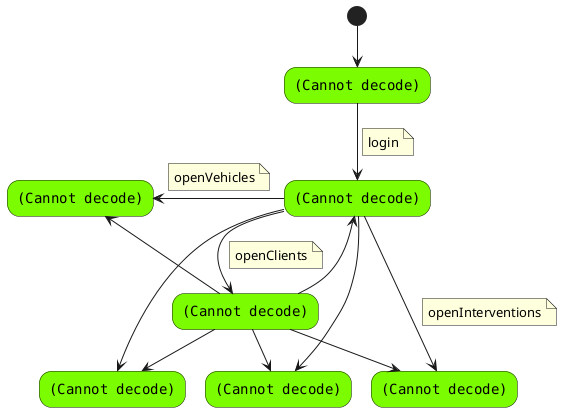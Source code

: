 @startuml


(*) --> "<img:../png/Agrim_login.png>" as INIT_LOGIN #LawnGreen

'INIT_LOGIN -right-> "<img:../png/Agrim_signin.png>" as INIT_SIGNIN


'INIT_SIGNIN --> OPENED_DASHBOARD #LawnGreen
'note on link
'sign in
'end note

INIT_LOGIN --> "<img:../png/Agrim_dashboard.png>" as OPENED_DASHBOARD #LawnGreen
note on link
login
end note

'OPENED_DASHBOARD --> "<img:../png/Agrim_newIntervention.png>" as CREATE_INTERVENTION
'note on link
'    createIntervention
'end note
'
'CREATE_INTERVENTION --> OPENED_DASHBOARD

OPENED_DASHBOARD -right-> "<img:../png/Agrim_clients.png>" as OPENED_CLIENTS #LawnGreen
note on link
    openClients
end note

'
'OPENED_CLIENTS --> "<img:../png/Agrim_configClient.png>" as CONFIG_CLIENT
'note on link
'configClient
'end note

'CONFIG_CLIENT --> OPENED_CLIENTS
'
OPENED_DASHBOARD --> "<img:../png/Agrim_Interventions.png>" as OPENED_INTERVENTIONS #LawnGreen
note on link
    openInterventions
end note
'
OPENED_DASHBOARD -left-> "<img:../png/Agrim_vehicles.png>" as OPENED_VEHICLES #LawnGreen
note on link
    openVehicles
end note

'OPENED_VEHICLES --> "<img:../png/Agrim_configVehicle.png>" as CONFIG_VEHICLE
'note on link
'configVehicle
'end note
'
'CONFIG_VEHICLE --> OPENED_VEHICLES

OPENED_DASHBOARD --> "<img:../png/Agrim_Operations.png>" as OPENED_OPERATIONS #LawnGreen

OPENED_DASHBOARD --> "<img:../png/Agrim_MyInterventions.png>" as OPENED_MY_INTERVENTIONS #LawnGreen

OPENED_CLIENTS --> OPENED_VEHICLES
OPENED_CLIENTS --> OPENED_INTERVENTIONS
OPENED_CLIENTS --> OPENED_DASHBOARD
OPENED_CLIENTS --> OPENED_MY_INTERVENTIONS
OPENED_CLIENTS --> OPENED_OPERATIONS

'

@enduml

